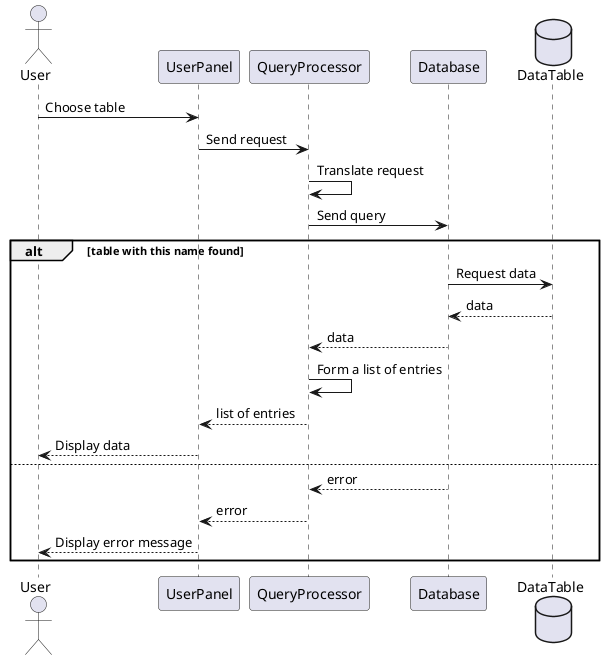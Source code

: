 @startuml
'https://plantuml.com/sequence-diagram

actor User
participant UserPanel
participant QueryProcessor
participant Database
database DataTable

User -> UserPanel: Choose table
UserPanel -> QueryProcessor: Send request
QueryProcessor -> QueryProcessor: Translate request
QueryProcessor -> Database: Send query
alt table with this name found
Database -> DataTable: Request data
return data
Database --> QueryProcessor: data
QueryProcessor -> QueryProcessor: Form a list of entries
QueryProcessor --> UserPanel: list of entries
UserPanel --> User: Display data
else
Database --> QueryProcessor: error
QueryProcessor --> UserPanel: error
UserPanel --> User: Display error message
end
@enduml